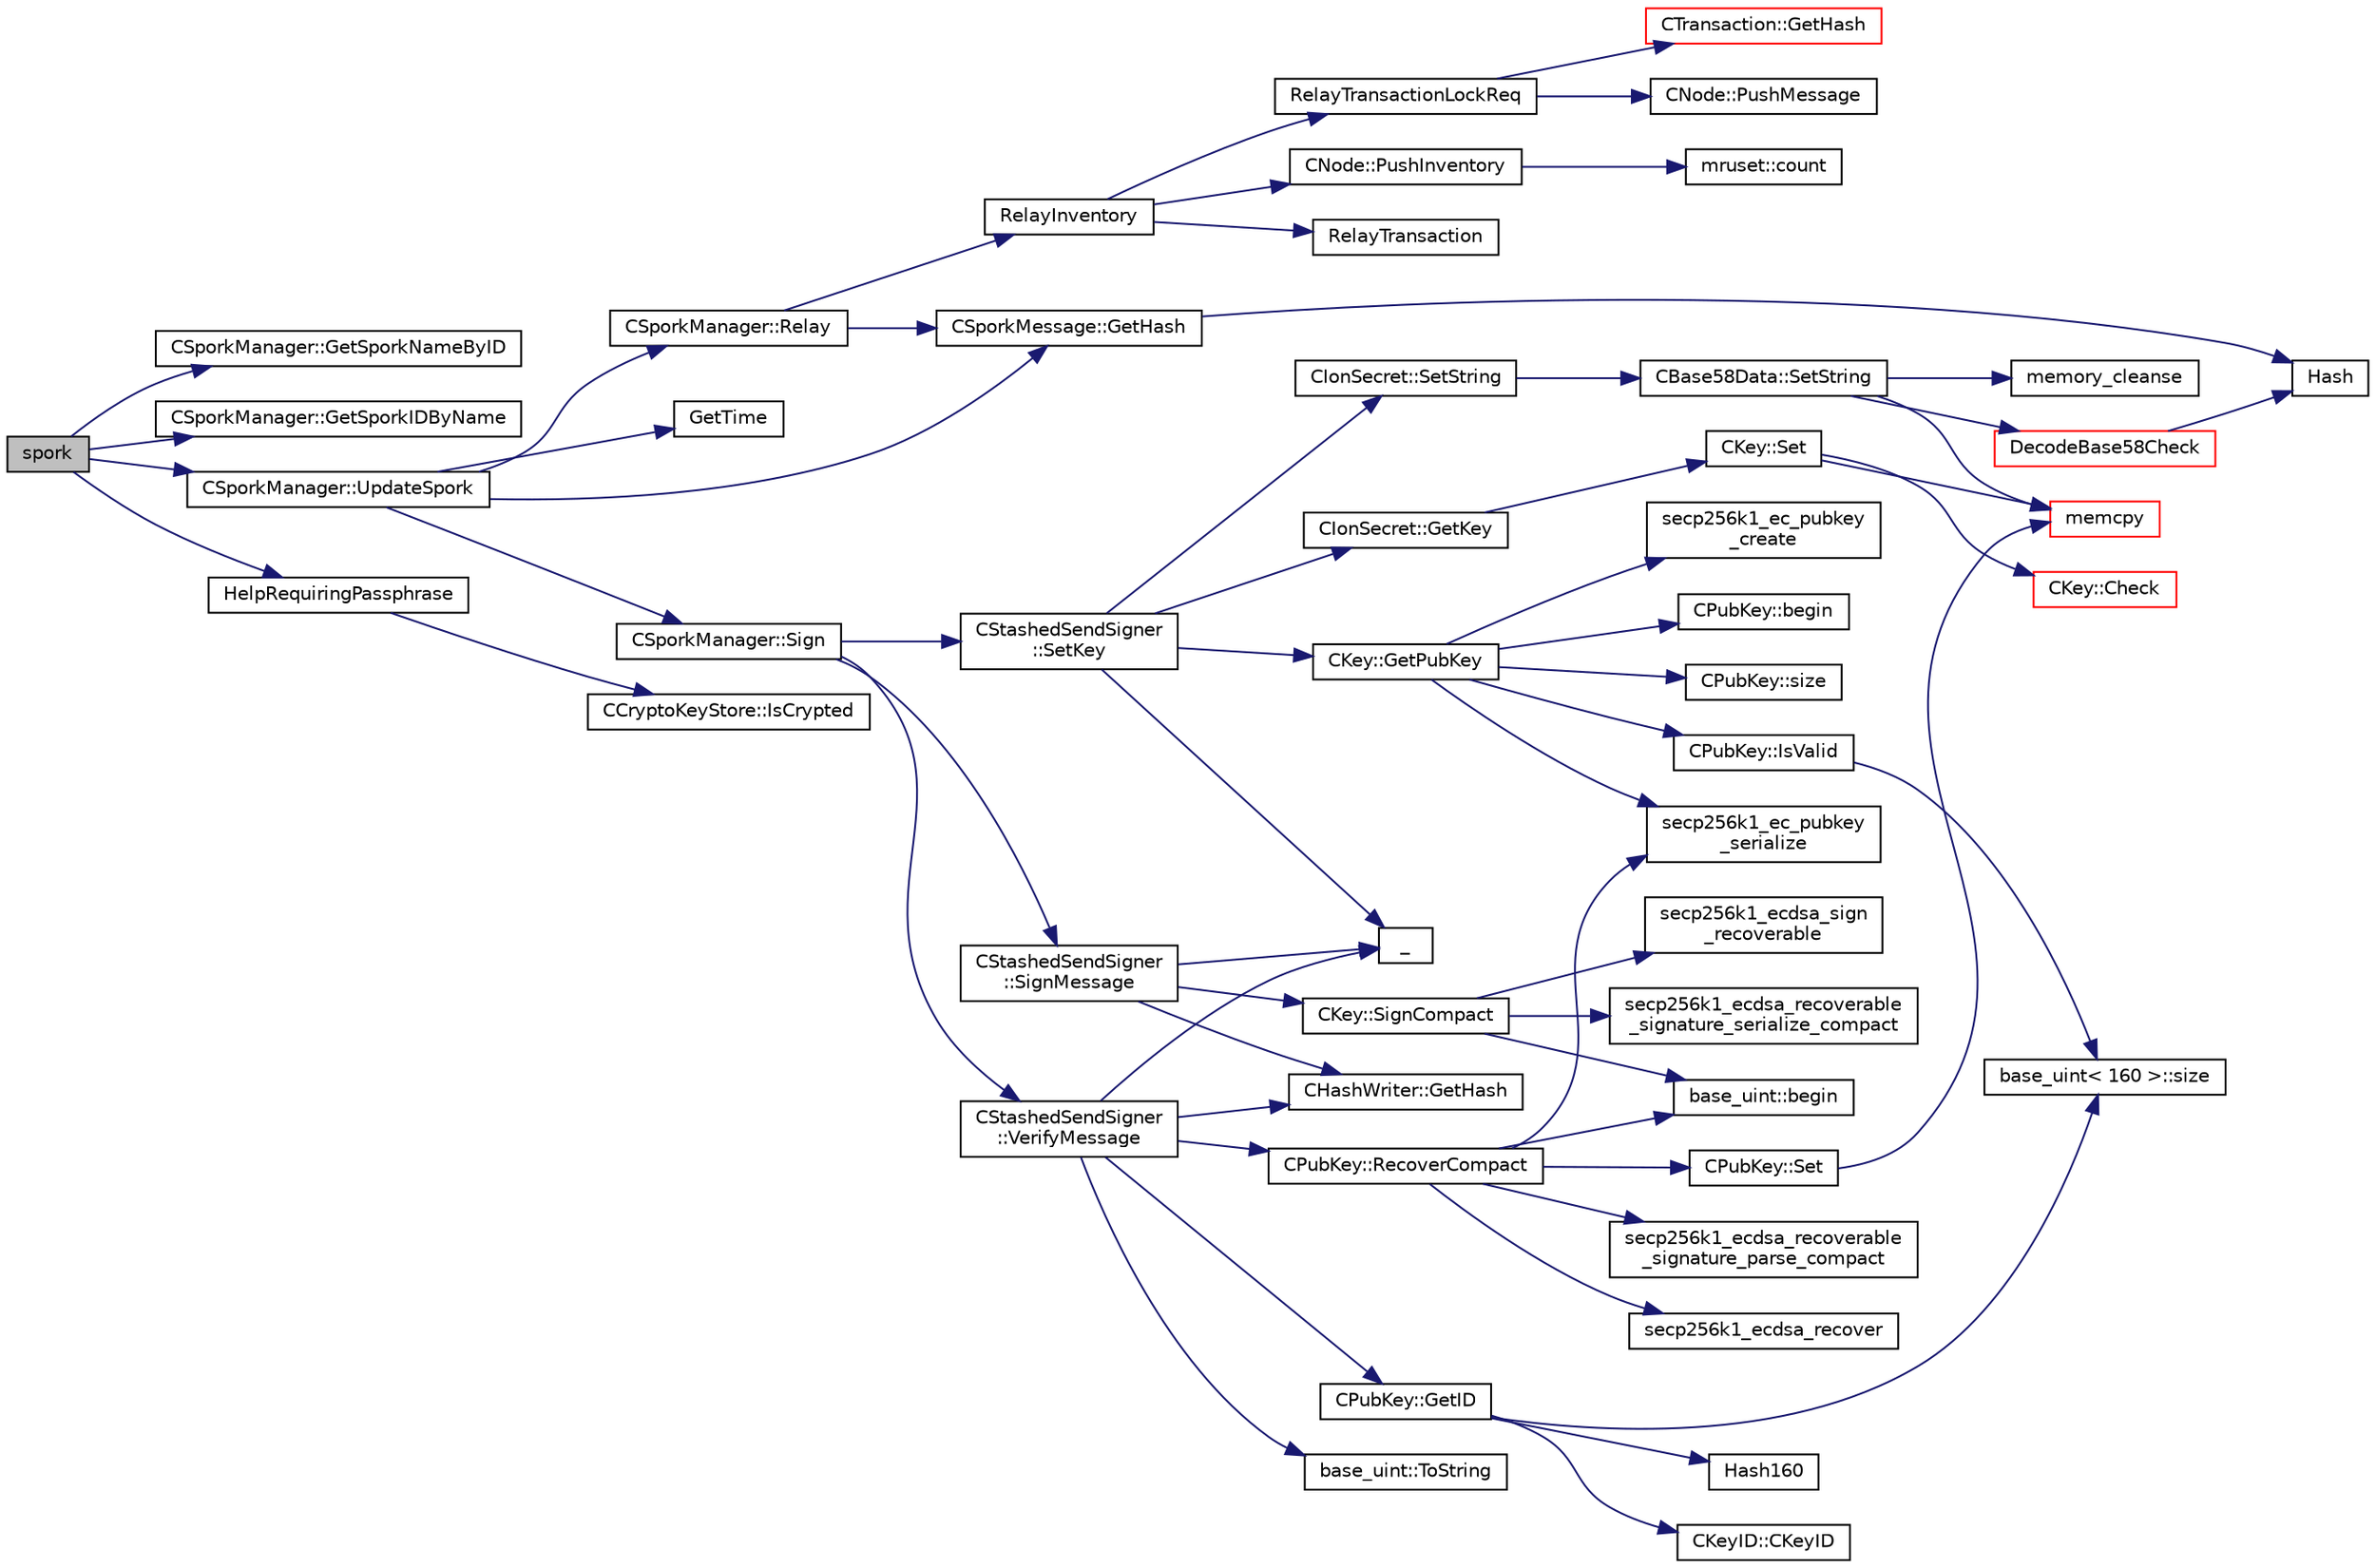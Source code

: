digraph "spork"
{
  edge [fontname="Helvetica",fontsize="10",labelfontname="Helvetica",labelfontsize="10"];
  node [fontname="Helvetica",fontsize="10",shape=record];
  rankdir="LR";
  Node4 [label="spork",height=0.2,width=0.4,color="black", fillcolor="grey75", style="filled", fontcolor="black"];
  Node4 -> Node5 [color="midnightblue",fontsize="10",style="solid",fontname="Helvetica"];
  Node5 [label="CSporkManager::GetSporkNameByID",height=0.2,width=0.4,color="black", fillcolor="white", style="filled",URL="$d2/d5e/class_c_spork_manager.html#a1a2960fa69bc49f5e4d36db583d4a840"];
  Node4 -> Node6 [color="midnightblue",fontsize="10",style="solid",fontname="Helvetica"];
  Node6 [label="CSporkManager::GetSporkIDByName",height=0.2,width=0.4,color="black", fillcolor="white", style="filled",URL="$d2/d5e/class_c_spork_manager.html#ae72689cf7a2e87ef57f8f7e875a5c21d"];
  Node4 -> Node7 [color="midnightblue",fontsize="10",style="solid",fontname="Helvetica"];
  Node7 [label="CSporkManager::UpdateSpork",height=0.2,width=0.4,color="black", fillcolor="white", style="filled",URL="$d2/d5e/class_c_spork_manager.html#a51293c5c9db22f4435f044b4ccb65028"];
  Node7 -> Node8 [color="midnightblue",fontsize="10",style="solid",fontname="Helvetica"];
  Node8 [label="GetTime",height=0.2,width=0.4,color="black", fillcolor="white", style="filled",URL="$df/d2d/util_8cpp.html#a46fac5fba8ba905b5f9acb364f5d8c6f"];
  Node7 -> Node9 [color="midnightblue",fontsize="10",style="solid",fontname="Helvetica"];
  Node9 [label="CSporkManager::Sign",height=0.2,width=0.4,color="black", fillcolor="white", style="filled",URL="$d2/d5e/class_c_spork_manager.html#adf1b5d40f378c4bd3a5ea31905b11f30"];
  Node9 -> Node10 [color="midnightblue",fontsize="10",style="solid",fontname="Helvetica"];
  Node10 [label="CStashedSendSigner\l::SetKey",height=0.2,width=0.4,color="black", fillcolor="white", style="filled",URL="$da/d0a/class_c_stashed_send_signer.html#a706eb86a74431f151080cb9e466fe6ce",tooltip="Set the private/public key values, returns true if successful. "];
  Node10 -> Node11 [color="midnightblue",fontsize="10",style="solid",fontname="Helvetica"];
  Node11 [label="CIonSecret::SetString",height=0.2,width=0.4,color="black", fillcolor="white", style="filled",URL="$d3/d88/class_c_ion_secret.html#a0b279b6a41b2992fae7d3f70f7977f1c"];
  Node11 -> Node12 [color="midnightblue",fontsize="10",style="solid",fontname="Helvetica"];
  Node12 [label="CBase58Data::SetString",height=0.2,width=0.4,color="black", fillcolor="white", style="filled",URL="$d2/d08/class_c_base58_data.html#a250fa3bc97d03c7d87de5485c8b49b57"];
  Node12 -> Node13 [color="midnightblue",fontsize="10",style="solid",fontname="Helvetica"];
  Node13 [label="DecodeBase58Check",height=0.2,width=0.4,color="red", fillcolor="white", style="filled",URL="$db/d9c/base58_8cpp.html#ae2dc7ad63e243509e0871ec4a5890678",tooltip="Decode a base58-encoded string (psz) that includes a checksum into a byte vector (vchRet), return true if decoding is successful. "];
  Node13 -> Node15 [color="midnightblue",fontsize="10",style="solid",fontname="Helvetica"];
  Node15 [label="Hash",height=0.2,width=0.4,color="black", fillcolor="white", style="filled",URL="$db/dfb/hash_8h.html#ab3f6c437460137530d86e09c2c102e99"];
  Node12 -> Node17 [color="midnightblue",fontsize="10",style="solid",fontname="Helvetica"];
  Node17 [label="memcpy",height=0.2,width=0.4,color="red", fillcolor="white", style="filled",URL="$d5/d9f/glibc__compat_8cpp.html#a0f46826ab0466591e136db24394923cf"];
  Node12 -> Node20 [color="midnightblue",fontsize="10",style="solid",fontname="Helvetica"];
  Node20 [label="memory_cleanse",height=0.2,width=0.4,color="black", fillcolor="white", style="filled",URL="$da/d37/cleanse_8cpp.html#a5a4afb85dd16ecc1f6019c782db78663"];
  Node10 -> Node21 [color="midnightblue",fontsize="10",style="solid",fontname="Helvetica"];
  Node21 [label="_",height=0.2,width=0.4,color="black", fillcolor="white", style="filled",URL="$d9/d6d/ui__interface_8h.html#aad133bb6103b53cebf03fd01e2f11ba1",tooltip="Translation function: Call Translate signal on UI interface, which returns a boost::optional result..."];
  Node10 -> Node22 [color="midnightblue",fontsize="10",style="solid",fontname="Helvetica"];
  Node22 [label="CIonSecret::GetKey",height=0.2,width=0.4,color="black", fillcolor="white", style="filled",URL="$d3/d88/class_c_ion_secret.html#a5220650629f8d852bd6cffeec00df235"];
  Node22 -> Node23 [color="midnightblue",fontsize="10",style="solid",fontname="Helvetica"];
  Node23 [label="CKey::Set",height=0.2,width=0.4,color="black", fillcolor="white", style="filled",URL="$d2/d63/class_c_key.html#aaa13d5f08456bba094210c5eeabf64c8"];
  Node23 -> Node24 [color="midnightblue",fontsize="10",style="solid",fontname="Helvetica"];
  Node24 [label="CKey::Check",height=0.2,width=0.4,color="red", fillcolor="white", style="filled",URL="$d2/d63/class_c_key.html#acec869bc75fa8f4d619ab025d367a97c"];
  Node23 -> Node17 [color="midnightblue",fontsize="10",style="solid",fontname="Helvetica"];
  Node10 -> Node26 [color="midnightblue",fontsize="10",style="solid",fontname="Helvetica"];
  Node26 [label="CKey::GetPubKey",height=0.2,width=0.4,color="black", fillcolor="white", style="filled",URL="$d2/d63/class_c_key.html#aa1085c59603a62db6ec776300f250337"];
  Node26 -> Node27 [color="midnightblue",fontsize="10",style="solid",fontname="Helvetica"];
  Node27 [label="secp256k1_ec_pubkey\l_create",height=0.2,width=0.4,color="black", fillcolor="white", style="filled",URL="$d7/dd3/secp256k1_8h.html#a7438071aa8a6dc4697abe4f4659f2161",tooltip="Compute the public key for a secret key. "];
  Node26 -> Node28 [color="midnightblue",fontsize="10",style="solid",fontname="Helvetica"];
  Node28 [label="secp256k1_ec_pubkey\l_serialize",height=0.2,width=0.4,color="black", fillcolor="white", style="filled",URL="$d7/dd3/secp256k1_8h.html#a34977bf00322e510e881160c421836d7",tooltip="Serialize a pubkey object into a serialized byte sequence. "];
  Node26 -> Node29 [color="midnightblue",fontsize="10",style="solid",fontname="Helvetica"];
  Node29 [label="CPubKey::begin",height=0.2,width=0.4,color="black", fillcolor="white", style="filled",URL="$da/d4e/class_c_pub_key.html#a859ab9909d68092d6d4fc739237ab358"];
  Node26 -> Node30 [color="midnightblue",fontsize="10",style="solid",fontname="Helvetica"];
  Node30 [label="CPubKey::size",height=0.2,width=0.4,color="black", fillcolor="white", style="filled",URL="$da/d4e/class_c_pub_key.html#a6bb28fcf0a5f799c69f5b7269363b309"];
  Node26 -> Node31 [color="midnightblue",fontsize="10",style="solid",fontname="Helvetica"];
  Node31 [label="CPubKey::IsValid",height=0.2,width=0.4,color="black", fillcolor="white", style="filled",URL="$da/d4e/class_c_pub_key.html#a4fa94293cf8577fd039b9a133f6c7f30"];
  Node31 -> Node32 [color="midnightblue",fontsize="10",style="solid",fontname="Helvetica"];
  Node32 [label="base_uint\< 160 \>::size",height=0.2,width=0.4,color="black", fillcolor="white", style="filled",URL="$da/df7/classbase__uint.html#a1f49b034e686269601ea89b0319b8004"];
  Node9 -> Node33 [color="midnightblue",fontsize="10",style="solid",fontname="Helvetica"];
  Node33 [label="CStashedSendSigner\l::SignMessage",height=0.2,width=0.4,color="black", fillcolor="white", style="filled",URL="$da/d0a/class_c_stashed_send_signer.html#a3a9275044c94eabef7ed9c2fdf35d2f6",tooltip="Sign the message, returns true if successful. "];
  Node33 -> Node34 [color="midnightblue",fontsize="10",style="solid",fontname="Helvetica"];
  Node34 [label="CKey::SignCompact",height=0.2,width=0.4,color="black", fillcolor="white", style="filled",URL="$d2/d63/class_c_key.html#afe77d80889aa68e92e6882e75424cfb8"];
  Node34 -> Node35 [color="midnightblue",fontsize="10",style="solid",fontname="Helvetica"];
  Node35 [label="secp256k1_ecdsa_sign\l_recoverable",height=0.2,width=0.4,color="black", fillcolor="white", style="filled",URL="$d9/d84/secp256k1__recovery_8h.html#a1b1f4423a232f681e90e5f9d28f3d148",tooltip="Create a recoverable ECDSA signature. "];
  Node34 -> Node36 [color="midnightblue",fontsize="10",style="solid",fontname="Helvetica"];
  Node36 [label="base_uint::begin",height=0.2,width=0.4,color="black", fillcolor="white", style="filled",URL="$da/df7/classbase__uint.html#aaa32054bf4e8fbb31d54a75f6065174d"];
  Node34 -> Node37 [color="midnightblue",fontsize="10",style="solid",fontname="Helvetica"];
  Node37 [label="secp256k1_ecdsa_recoverable\l_signature_serialize_compact",height=0.2,width=0.4,color="black", fillcolor="white", style="filled",URL="$d9/d84/secp256k1__recovery_8h.html#a12f08c89ceb61949c6a4ec6eb2511185",tooltip="Serialize an ECDSA signature in compact format (64 bytes + recovery id). "];
  Node33 -> Node38 [color="midnightblue",fontsize="10",style="solid",fontname="Helvetica"];
  Node38 [label="CHashWriter::GetHash",height=0.2,width=0.4,color="black", fillcolor="white", style="filled",URL="$d2/def/class_c_hash_writer.html#ae94a937211502eabf19477630090093a"];
  Node33 -> Node21 [color="midnightblue",fontsize="10",style="solid",fontname="Helvetica"];
  Node9 -> Node39 [color="midnightblue",fontsize="10",style="solid",fontname="Helvetica"];
  Node39 [label="CStashedSendSigner\l::VerifyMessage",height=0.2,width=0.4,color="black", fillcolor="white", style="filled",URL="$da/d0a/class_c_stashed_send_signer.html#a917e4eb567f2005a73ef59bafcf46bd4",tooltip="Verify the message, returns true if succcessful. "];
  Node39 -> Node40 [color="midnightblue",fontsize="10",style="solid",fontname="Helvetica"];
  Node40 [label="CPubKey::RecoverCompact",height=0.2,width=0.4,color="black", fillcolor="white", style="filled",URL="$da/d4e/class_c_pub_key.html#a169505e735a02db385486b0affeb565c"];
  Node40 -> Node41 [color="midnightblue",fontsize="10",style="solid",fontname="Helvetica"];
  Node41 [label="secp256k1_ecdsa_recoverable\l_signature_parse_compact",height=0.2,width=0.4,color="black", fillcolor="white", style="filled",URL="$d9/d84/secp256k1__recovery_8h.html#a6699b45dc75be70f028ac7d8ffaba46e",tooltip="Parse a compact ECDSA signature (64 bytes + recovery id). "];
  Node40 -> Node42 [color="midnightblue",fontsize="10",style="solid",fontname="Helvetica"];
  Node42 [label="secp256k1_ecdsa_recover",height=0.2,width=0.4,color="black", fillcolor="white", style="filled",URL="$d9/d84/secp256k1__recovery_8h.html#a7e156c6f4be24b07f4a563210dcb1a2e",tooltip="Recover an ECDSA public key from a signature. "];
  Node40 -> Node36 [color="midnightblue",fontsize="10",style="solid",fontname="Helvetica"];
  Node40 -> Node28 [color="midnightblue",fontsize="10",style="solid",fontname="Helvetica"];
  Node40 -> Node43 [color="midnightblue",fontsize="10",style="solid",fontname="Helvetica"];
  Node43 [label="CPubKey::Set",height=0.2,width=0.4,color="black", fillcolor="white", style="filled",URL="$da/d4e/class_c_pub_key.html#af59bc1d3be119c1f8b49d3c1e2c0797b"];
  Node43 -> Node17 [color="midnightblue",fontsize="10",style="solid",fontname="Helvetica"];
  Node39 -> Node38 [color="midnightblue",fontsize="10",style="solid",fontname="Helvetica"];
  Node39 -> Node21 [color="midnightblue",fontsize="10",style="solid",fontname="Helvetica"];
  Node39 -> Node44 [color="midnightblue",fontsize="10",style="solid",fontname="Helvetica"];
  Node44 [label="CPubKey::GetID",height=0.2,width=0.4,color="black", fillcolor="white", style="filled",URL="$da/d4e/class_c_pub_key.html#a2675f7e6f72eff68e7a5227289feb021"];
  Node44 -> Node45 [color="midnightblue",fontsize="10",style="solid",fontname="Helvetica"];
  Node45 [label="CKeyID::CKeyID",height=0.2,width=0.4,color="black", fillcolor="white", style="filled",URL="$dd/d88/class_c_key_i_d.html#a01dbd3c37820a2ffe89d106c6a7cf53d"];
  Node44 -> Node46 [color="midnightblue",fontsize="10",style="solid",fontname="Helvetica"];
  Node46 [label="Hash160",height=0.2,width=0.4,color="black", fillcolor="white", style="filled",URL="$db/dfb/hash_8h.html#a4490f70ddae16e9e48460a0416a48a6b"];
  Node44 -> Node32 [color="midnightblue",fontsize="10",style="solid",fontname="Helvetica"];
  Node39 -> Node47 [color="midnightblue",fontsize="10",style="solid",fontname="Helvetica"];
  Node47 [label="base_uint::ToString",height=0.2,width=0.4,color="black", fillcolor="white", style="filled",URL="$da/df7/classbase__uint.html#acccba4d9d51a0c36261718ca0cbb293b"];
  Node7 -> Node48 [color="midnightblue",fontsize="10",style="solid",fontname="Helvetica"];
  Node48 [label="CSporkManager::Relay",height=0.2,width=0.4,color="black", fillcolor="white", style="filled",URL="$d2/d5e/class_c_spork_manager.html#ae8651894670c02ecb5f99806376d5af2"];
  Node48 -> Node49 [color="midnightblue",fontsize="10",style="solid",fontname="Helvetica"];
  Node49 [label="CSporkMessage::GetHash",height=0.2,width=0.4,color="black", fillcolor="white", style="filled",URL="$de/d81/class_c_spork_message.html#aa71d5976465a8edb3f11901b14b9df65"];
  Node49 -> Node15 [color="midnightblue",fontsize="10",style="solid",fontname="Helvetica"];
  Node48 -> Node50 [color="midnightblue",fontsize="10",style="solid",fontname="Helvetica"];
  Node50 [label="RelayInventory",height=0.2,width=0.4,color="black", fillcolor="white", style="filled",URL="$d7/d97/net_8h.html#a8efddffaa3931e6bafecaac5e0605d1b"];
  Node50 -> Node51 [color="midnightblue",fontsize="10",style="solid",fontname="Helvetica"];
  Node51 [label="CNode::PushInventory",height=0.2,width=0.4,color="black", fillcolor="white", style="filled",URL="$d1/d64/class_c_node.html#a7cef2333aa8776127a7e7fcab659eb6a"];
  Node51 -> Node52 [color="midnightblue",fontsize="10",style="solid",fontname="Helvetica"];
  Node52 [label="mruset::count",height=0.2,width=0.4,color="black", fillcolor="white", style="filled",URL="$d6/d19/classmruset.html#aff65b732aed809fb84542e1136321a24"];
  Node50 -> Node53 [color="midnightblue",fontsize="10",style="solid",fontname="Helvetica"];
  Node53 [label="RelayTransaction",height=0.2,width=0.4,color="black", fillcolor="white", style="filled",URL="$d7/d97/net_8h.html#abe329205a15b55df86608f5f1964bdb1"];
  Node50 -> Node54 [color="midnightblue",fontsize="10",style="solid",fontname="Helvetica"];
  Node54 [label="RelayTransactionLockReq",height=0.2,width=0.4,color="black", fillcolor="white", style="filled",URL="$d7/d97/net_8h.html#a83d330c7d36395aa1a22d4aebddaf499"];
  Node54 -> Node55 [color="midnightblue",fontsize="10",style="solid",fontname="Helvetica"];
  Node55 [label="CTransaction::GetHash",height=0.2,width=0.4,color="red", fillcolor="white", style="filled",URL="$df/d43/class_c_transaction.html#a0b46d80e82ca324e82c2ce3fc1492bfa"];
  Node54 -> Node57 [color="midnightblue",fontsize="10",style="solid",fontname="Helvetica"];
  Node57 [label="CNode::PushMessage",height=0.2,width=0.4,color="black", fillcolor="white", style="filled",URL="$d1/d64/class_c_node.html#a204fda3d33404cb37698c085b1583ab2"];
  Node7 -> Node49 [color="midnightblue",fontsize="10",style="solid",fontname="Helvetica"];
  Node4 -> Node58 [color="midnightblue",fontsize="10",style="solid",fontname="Helvetica"];
  Node58 [label="HelpRequiringPassphrase",height=0.2,width=0.4,color="black", fillcolor="white", style="filled",URL="$d3/da2/rpcserver_8h.html#abcfbb0ad9335791f2832c01209b8f12d"];
  Node58 -> Node59 [color="midnightblue",fontsize="10",style="solid",fontname="Helvetica"];
  Node59 [label="CCryptoKeyStore::IsCrypted",height=0.2,width=0.4,color="black", fillcolor="white", style="filled",URL="$db/dad/class_c_crypto_key_store.html#acc8fed44366c98fb481333ca6e867088"];
}

